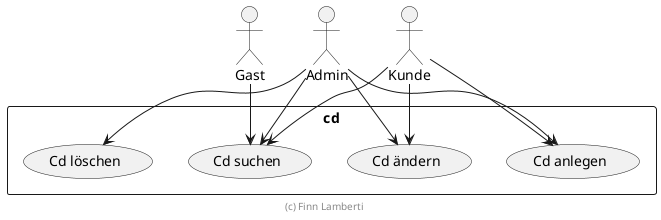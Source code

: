 @startuml Use Cases

actor Gast
actor Admin
actor Kunde

rectangle cd {
    Gast --> (Cd suchen)
    Admin --> (Cd suchen)
    Admin --> (Cd anlegen)
    Admin --> (Cd ändern)
    Admin --> (Cd löschen)
    Kunde --> (Cd suchen)
    Kunde --> (Cd anlegen)
    Kunde --> (Cd ändern)
}

footer (c) Finn Lamberti

@enduml
